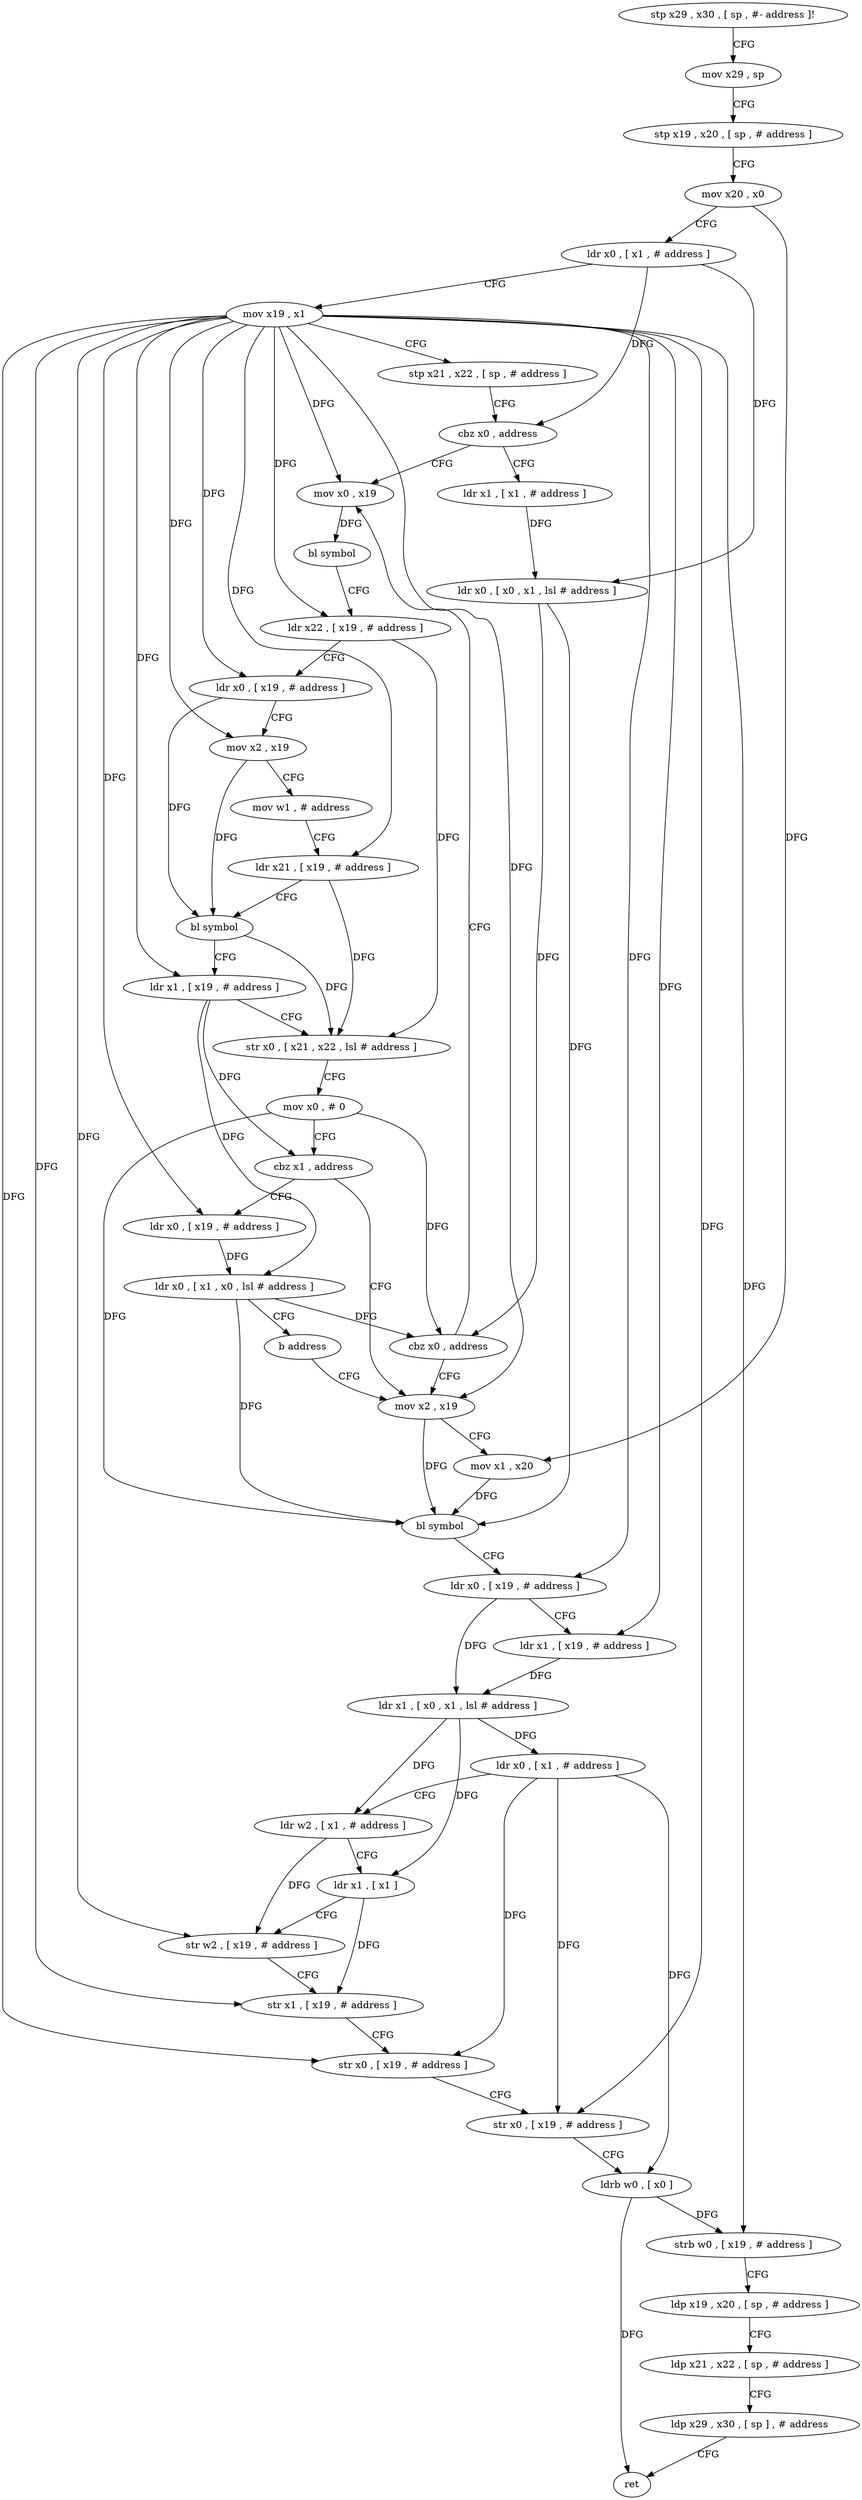 digraph "func" {
"124608" [label = "stp x29 , x30 , [ sp , #- address ]!" ]
"124612" [label = "mov x29 , sp" ]
"124616" [label = "stp x19 , x20 , [ sp , # address ]" ]
"124620" [label = "mov x20 , x0" ]
"124624" [label = "ldr x0 , [ x1 , # address ]" ]
"124628" [label = "mov x19 , x1" ]
"124632" [label = "stp x21 , x22 , [ sp , # address ]" ]
"124636" [label = "cbz x0 , address" ]
"124728" [label = "mov x0 , x19" ]
"124640" [label = "ldr x1 , [ x1 , # address ]" ]
"124732" [label = "bl symbol" ]
"124736" [label = "ldr x22 , [ x19 , # address ]" ]
"124740" [label = "ldr x0 , [ x19 , # address ]" ]
"124744" [label = "mov x2 , x19" ]
"124748" [label = "mov w1 , # address" ]
"124752" [label = "ldr x21 , [ x19 , # address ]" ]
"124756" [label = "bl symbol" ]
"124760" [label = "ldr x1 , [ x19 , # address ]" ]
"124764" [label = "str x0 , [ x21 , x22 , lsl # address ]" ]
"124768" [label = "mov x0 , # 0" ]
"124772" [label = "cbz x1 , address" ]
"124652" [label = "mov x2 , x19" ]
"124776" [label = "ldr x0 , [ x19 , # address ]" ]
"124644" [label = "ldr x0 , [ x0 , x1 , lsl # address ]" ]
"124648" [label = "cbz x0 , address" ]
"124656" [label = "mov x1 , x20" ]
"124660" [label = "bl symbol" ]
"124664" [label = "ldr x0 , [ x19 , # address ]" ]
"124668" [label = "ldr x1 , [ x19 , # address ]" ]
"124672" [label = "ldr x1 , [ x0 , x1 , lsl # address ]" ]
"124676" [label = "ldr x0 , [ x1 , # address ]" ]
"124680" [label = "ldr w2 , [ x1 , # address ]" ]
"124684" [label = "ldr x1 , [ x1 ]" ]
"124688" [label = "str w2 , [ x19 , # address ]" ]
"124692" [label = "str x1 , [ x19 , # address ]" ]
"124696" [label = "str x0 , [ x19 , # address ]" ]
"124700" [label = "str x0 , [ x19 , # address ]" ]
"124704" [label = "ldrb w0 , [ x0 ]" ]
"124708" [label = "strb w0 , [ x19 , # address ]" ]
"124712" [label = "ldp x19 , x20 , [ sp , # address ]" ]
"124716" [label = "ldp x21 , x22 , [ sp , # address ]" ]
"124720" [label = "ldp x29 , x30 , [ sp ] , # address" ]
"124724" [label = "ret" ]
"124780" [label = "ldr x0 , [ x1 , x0 , lsl # address ]" ]
"124784" [label = "b address" ]
"124608" -> "124612" [ label = "CFG" ]
"124612" -> "124616" [ label = "CFG" ]
"124616" -> "124620" [ label = "CFG" ]
"124620" -> "124624" [ label = "CFG" ]
"124620" -> "124656" [ label = "DFG" ]
"124624" -> "124628" [ label = "CFG" ]
"124624" -> "124636" [ label = "DFG" ]
"124624" -> "124644" [ label = "DFG" ]
"124628" -> "124632" [ label = "CFG" ]
"124628" -> "124728" [ label = "DFG" ]
"124628" -> "124736" [ label = "DFG" ]
"124628" -> "124740" [ label = "DFG" ]
"124628" -> "124744" [ label = "DFG" ]
"124628" -> "124752" [ label = "DFG" ]
"124628" -> "124760" [ label = "DFG" ]
"124628" -> "124652" [ label = "DFG" ]
"124628" -> "124664" [ label = "DFG" ]
"124628" -> "124668" [ label = "DFG" ]
"124628" -> "124688" [ label = "DFG" ]
"124628" -> "124692" [ label = "DFG" ]
"124628" -> "124696" [ label = "DFG" ]
"124628" -> "124700" [ label = "DFG" ]
"124628" -> "124708" [ label = "DFG" ]
"124628" -> "124776" [ label = "DFG" ]
"124632" -> "124636" [ label = "CFG" ]
"124636" -> "124728" [ label = "CFG" ]
"124636" -> "124640" [ label = "CFG" ]
"124728" -> "124732" [ label = "DFG" ]
"124640" -> "124644" [ label = "DFG" ]
"124732" -> "124736" [ label = "CFG" ]
"124736" -> "124740" [ label = "CFG" ]
"124736" -> "124764" [ label = "DFG" ]
"124740" -> "124744" [ label = "CFG" ]
"124740" -> "124756" [ label = "DFG" ]
"124744" -> "124748" [ label = "CFG" ]
"124744" -> "124756" [ label = "DFG" ]
"124748" -> "124752" [ label = "CFG" ]
"124752" -> "124756" [ label = "CFG" ]
"124752" -> "124764" [ label = "DFG" ]
"124756" -> "124760" [ label = "CFG" ]
"124756" -> "124764" [ label = "DFG" ]
"124760" -> "124764" [ label = "CFG" ]
"124760" -> "124772" [ label = "DFG" ]
"124760" -> "124780" [ label = "DFG" ]
"124764" -> "124768" [ label = "CFG" ]
"124768" -> "124772" [ label = "CFG" ]
"124768" -> "124648" [ label = "DFG" ]
"124768" -> "124660" [ label = "DFG" ]
"124772" -> "124652" [ label = "CFG" ]
"124772" -> "124776" [ label = "CFG" ]
"124652" -> "124656" [ label = "CFG" ]
"124652" -> "124660" [ label = "DFG" ]
"124776" -> "124780" [ label = "DFG" ]
"124644" -> "124648" [ label = "DFG" ]
"124644" -> "124660" [ label = "DFG" ]
"124648" -> "124728" [ label = "CFG" ]
"124648" -> "124652" [ label = "CFG" ]
"124656" -> "124660" [ label = "DFG" ]
"124660" -> "124664" [ label = "CFG" ]
"124664" -> "124668" [ label = "CFG" ]
"124664" -> "124672" [ label = "DFG" ]
"124668" -> "124672" [ label = "DFG" ]
"124672" -> "124676" [ label = "DFG" ]
"124672" -> "124680" [ label = "DFG" ]
"124672" -> "124684" [ label = "DFG" ]
"124676" -> "124680" [ label = "CFG" ]
"124676" -> "124696" [ label = "DFG" ]
"124676" -> "124700" [ label = "DFG" ]
"124676" -> "124704" [ label = "DFG" ]
"124680" -> "124684" [ label = "CFG" ]
"124680" -> "124688" [ label = "DFG" ]
"124684" -> "124688" [ label = "CFG" ]
"124684" -> "124692" [ label = "DFG" ]
"124688" -> "124692" [ label = "CFG" ]
"124692" -> "124696" [ label = "CFG" ]
"124696" -> "124700" [ label = "CFG" ]
"124700" -> "124704" [ label = "CFG" ]
"124704" -> "124708" [ label = "DFG" ]
"124704" -> "124724" [ label = "DFG" ]
"124708" -> "124712" [ label = "CFG" ]
"124712" -> "124716" [ label = "CFG" ]
"124716" -> "124720" [ label = "CFG" ]
"124720" -> "124724" [ label = "CFG" ]
"124780" -> "124784" [ label = "CFG" ]
"124780" -> "124648" [ label = "DFG" ]
"124780" -> "124660" [ label = "DFG" ]
"124784" -> "124652" [ label = "CFG" ]
}
